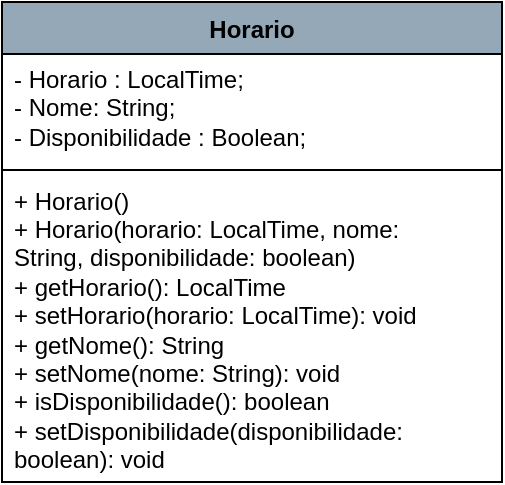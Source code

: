 <mxfile version="24.9.1">
  <diagram name="Página-1" id="u9htYeDC97WIkpKF_hEc">
    <mxGraphModel dx="2848" dy="1913" grid="1" gridSize="10" guides="1" tooltips="1" connect="1" arrows="1" fold="1" page="1" pageScale="1" pageWidth="827" pageHeight="1169" math="0" shadow="0">
      <root>
        <mxCell id="0" />
        <mxCell id="1" parent="0" />
        <mxCell id="j47nlu3wF3iZ1WQulI3B-1" value="Horario" style="swimlane;fontStyle=1;align=center;verticalAlign=top;childLayout=stackLayout;horizontal=1;startSize=26;horizontalStack=0;resizeParent=1;resizeParentMax=0;resizeLast=0;collapsible=1;marginBottom=0;whiteSpace=wrap;html=1;fillColor=#94A8B8;" vertex="1" parent="1">
          <mxGeometry x="-890" y="-130" width="250" height="240" as="geometry" />
        </mxCell>
        <mxCell id="j47nlu3wF3iZ1WQulI3B-2" value="&lt;div&gt;- Horario : LocalTime;&lt;div&gt;- Nome: String;&lt;br&gt;&lt;div&gt;- Disponibilidade : Boolean;&lt;/div&gt;&lt;/div&gt;&lt;/div&gt;" style="text;strokeColor=none;fillColor=none;align=left;verticalAlign=middle;spacingLeft=4;spacingRight=4;overflow=hidden;rotatable=0;points=[[0,0.5],[1,0.5]];portConstraint=eastwest;whiteSpace=wrap;html=1;" vertex="1" parent="j47nlu3wF3iZ1WQulI3B-1">
          <mxGeometry y="26" width="250" height="54" as="geometry" />
        </mxCell>
        <mxCell id="j47nlu3wF3iZ1WQulI3B-3" value="" style="line;strokeWidth=1;fillColor=none;align=left;verticalAlign=middle;spacingTop=-1;spacingLeft=3;spacingRight=3;rotatable=0;labelPosition=right;points=[];portConstraint=eastwest;strokeColor=inherit;" vertex="1" parent="j47nlu3wF3iZ1WQulI3B-1">
          <mxGeometry y="80" width="250" height="8" as="geometry" />
        </mxCell>
        <mxCell id="j47nlu3wF3iZ1WQulI3B-4" value="+ Horario()&amp;nbsp;&lt;br&gt;+ Horario(horario: LocalTime, nome: String,&amp;nbsp;disponibilidade: boolean)&amp;nbsp;&lt;br&gt;+ getHorario(): LocalTime&amp;nbsp;&lt;br&gt;+ setHorario(horario: LocalTime): void&amp;nbsp;&lt;br&gt;+ getNome(): String&amp;nbsp;&lt;br&gt;+ setNome(nome: String): void&amp;nbsp;&lt;br&gt;+ isDisponibilidade(): boolean&amp;nbsp;&lt;br&gt;+ setDisponibilidade(disponibilidade: boolean): void" style="text;strokeColor=none;fillColor=none;align=left;verticalAlign=middle;spacingLeft=4;spacingRight=4;overflow=hidden;rotatable=0;points=[[0,0.5],[1,0.5]];portConstraint=eastwest;whiteSpace=wrap;html=1;" vertex="1" parent="j47nlu3wF3iZ1WQulI3B-1">
          <mxGeometry y="88" width="250" height="152" as="geometry" />
        </mxCell>
      </root>
    </mxGraphModel>
  </diagram>
</mxfile>
